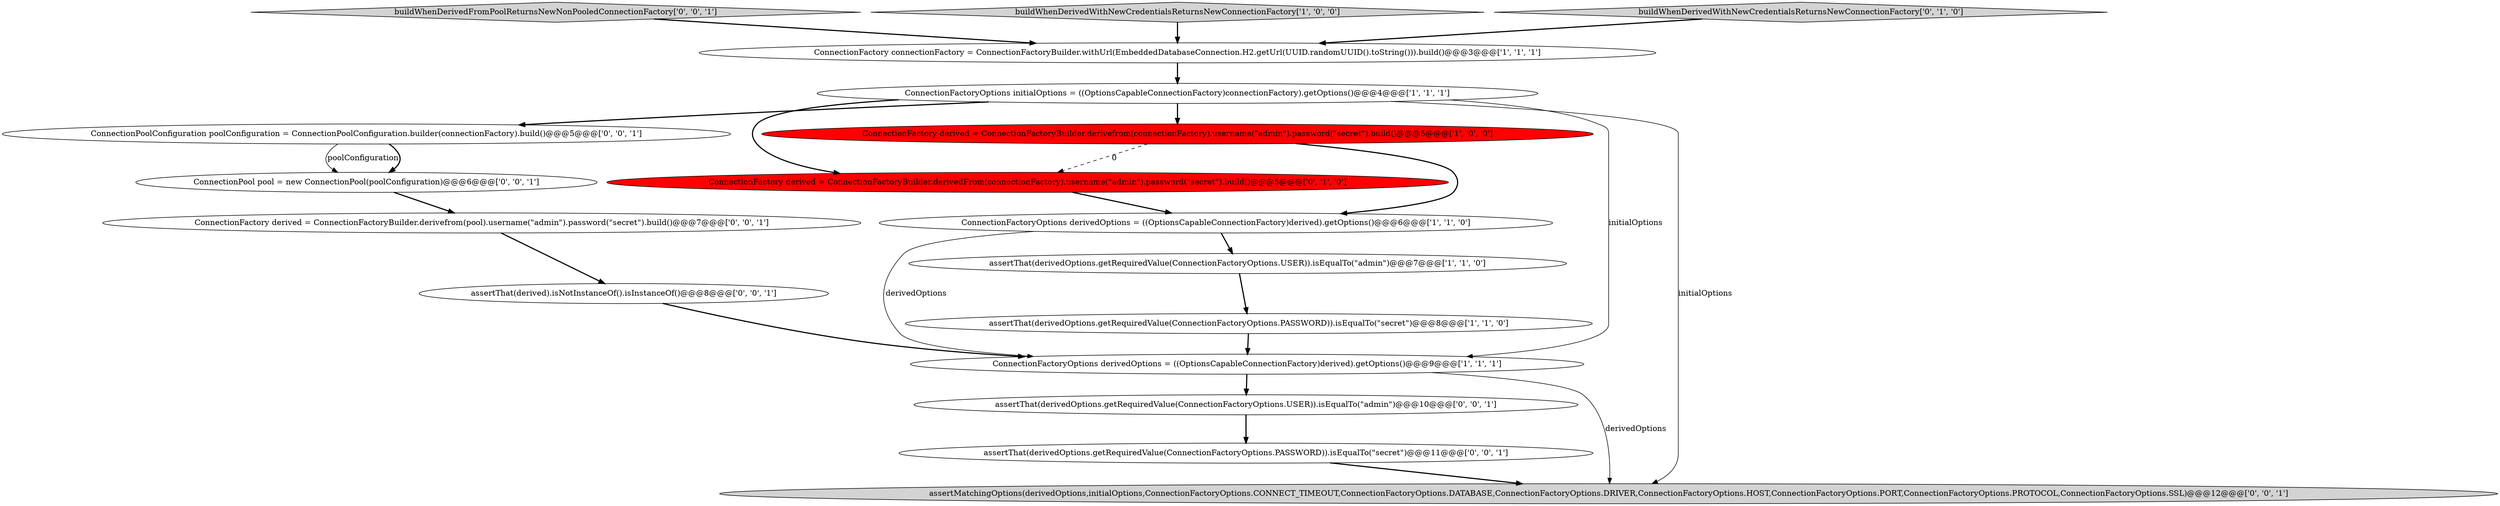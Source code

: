 digraph {
2 [style = filled, label = "ConnectionFactoryOptions initialOptions = ((OptionsCapableConnectionFactory)connectionFactory).getOptions()@@@4@@@['1', '1', '1']", fillcolor = white, shape = ellipse image = "AAA0AAABBB1BBB"];
6 [style = filled, label = "ConnectionFactory derived = ConnectionFactoryBuilder.derivefrom(connectionFactory).username(\"admin\").password(\"secret\").build()@@@5@@@['1', '0', '0']", fillcolor = red, shape = ellipse image = "AAA1AAABBB1BBB"];
13 [style = filled, label = "ConnectionPoolConfiguration poolConfiguration = ConnectionPoolConfiguration.builder(connectionFactory).build()@@@5@@@['0', '0', '1']", fillcolor = white, shape = ellipse image = "AAA0AAABBB3BBB"];
12 [style = filled, label = "buildWhenDerivedFromPoolReturnsNewNonPooledConnectionFactory['0', '0', '1']", fillcolor = lightgray, shape = diamond image = "AAA0AAABBB3BBB"];
4 [style = filled, label = "ConnectionFactory connectionFactory = ConnectionFactoryBuilder.withUrl(EmbeddedDatabaseConnection.H2.getUrl(UUID.randomUUID().toString())).build()@@@3@@@['1', '1', '1']", fillcolor = white, shape = ellipse image = "AAA0AAABBB1BBB"];
0 [style = filled, label = "buildWhenDerivedWithNewCredentialsReturnsNewConnectionFactory['1', '0', '0']", fillcolor = lightgray, shape = diamond image = "AAA0AAABBB1BBB"];
1 [style = filled, label = "ConnectionFactoryOptions derivedOptions = ((OptionsCapableConnectionFactory)derived).getOptions()@@@9@@@['1', '1', '1']", fillcolor = white, shape = ellipse image = "AAA0AAABBB1BBB"];
16 [style = filled, label = "assertMatchingOptions(derivedOptions,initialOptions,ConnectionFactoryOptions.CONNECT_TIMEOUT,ConnectionFactoryOptions.DATABASE,ConnectionFactoryOptions.DRIVER,ConnectionFactoryOptions.HOST,ConnectionFactoryOptions.PORT,ConnectionFactoryOptions.PROTOCOL,ConnectionFactoryOptions.SSL)@@@12@@@['0', '0', '1']", fillcolor = lightgray, shape = ellipse image = "AAA0AAABBB3BBB"];
11 [style = filled, label = "assertThat(derived).isNotInstanceOf().isInstanceOf()@@@8@@@['0', '0', '1']", fillcolor = white, shape = ellipse image = "AAA0AAABBB3BBB"];
3 [style = filled, label = "assertThat(derivedOptions.getRequiredValue(ConnectionFactoryOptions.USER)).isEqualTo(\"admin\")@@@7@@@['1', '1', '0']", fillcolor = white, shape = ellipse image = "AAA0AAABBB1BBB"];
9 [style = filled, label = "ConnectionFactory derived = ConnectionFactoryBuilder.derivedFrom(connectionFactory).username(\"admin\").password(\"secret\").build()@@@5@@@['0', '1', '0']", fillcolor = red, shape = ellipse image = "AAA1AAABBB2BBB"];
8 [style = filled, label = "buildWhenDerivedWithNewCredentialsReturnsNewConnectionFactory['0', '1', '0']", fillcolor = lightgray, shape = diamond image = "AAA0AAABBB2BBB"];
15 [style = filled, label = "assertThat(derivedOptions.getRequiredValue(ConnectionFactoryOptions.PASSWORD)).isEqualTo(\"secret\")@@@11@@@['0', '0', '1']", fillcolor = white, shape = ellipse image = "AAA0AAABBB3BBB"];
17 [style = filled, label = "ConnectionFactory derived = ConnectionFactoryBuilder.derivefrom(pool).username(\"admin\").password(\"secret\").build()@@@7@@@['0', '0', '1']", fillcolor = white, shape = ellipse image = "AAA0AAABBB3BBB"];
7 [style = filled, label = "assertThat(derivedOptions.getRequiredValue(ConnectionFactoryOptions.PASSWORD)).isEqualTo(\"secret\")@@@8@@@['1', '1', '0']", fillcolor = white, shape = ellipse image = "AAA0AAABBB1BBB"];
5 [style = filled, label = "ConnectionFactoryOptions derivedOptions = ((OptionsCapableConnectionFactory)derived).getOptions()@@@6@@@['1', '1', '0']", fillcolor = white, shape = ellipse image = "AAA0AAABBB1BBB"];
14 [style = filled, label = "ConnectionPool pool = new ConnectionPool(poolConfiguration)@@@6@@@['0', '0', '1']", fillcolor = white, shape = ellipse image = "AAA0AAABBB3BBB"];
10 [style = filled, label = "assertThat(derivedOptions.getRequiredValue(ConnectionFactoryOptions.USER)).isEqualTo(\"admin\")@@@10@@@['0', '0', '1']", fillcolor = white, shape = ellipse image = "AAA0AAABBB3BBB"];
5->3 [style = bold, label=""];
1->16 [style = solid, label="derivedOptions"];
7->1 [style = bold, label=""];
10->15 [style = bold, label=""];
5->1 [style = solid, label="derivedOptions"];
2->16 [style = solid, label="initialOptions"];
11->1 [style = bold, label=""];
2->6 [style = bold, label=""];
6->9 [style = dashed, label="0"];
14->17 [style = bold, label=""];
4->2 [style = bold, label=""];
2->9 [style = bold, label=""];
13->14 [style = solid, label="poolConfiguration"];
15->16 [style = bold, label=""];
2->13 [style = bold, label=""];
6->5 [style = bold, label=""];
12->4 [style = bold, label=""];
3->7 [style = bold, label=""];
0->4 [style = bold, label=""];
9->5 [style = bold, label=""];
2->1 [style = solid, label="initialOptions"];
8->4 [style = bold, label=""];
1->10 [style = bold, label=""];
13->14 [style = bold, label=""];
17->11 [style = bold, label=""];
}
